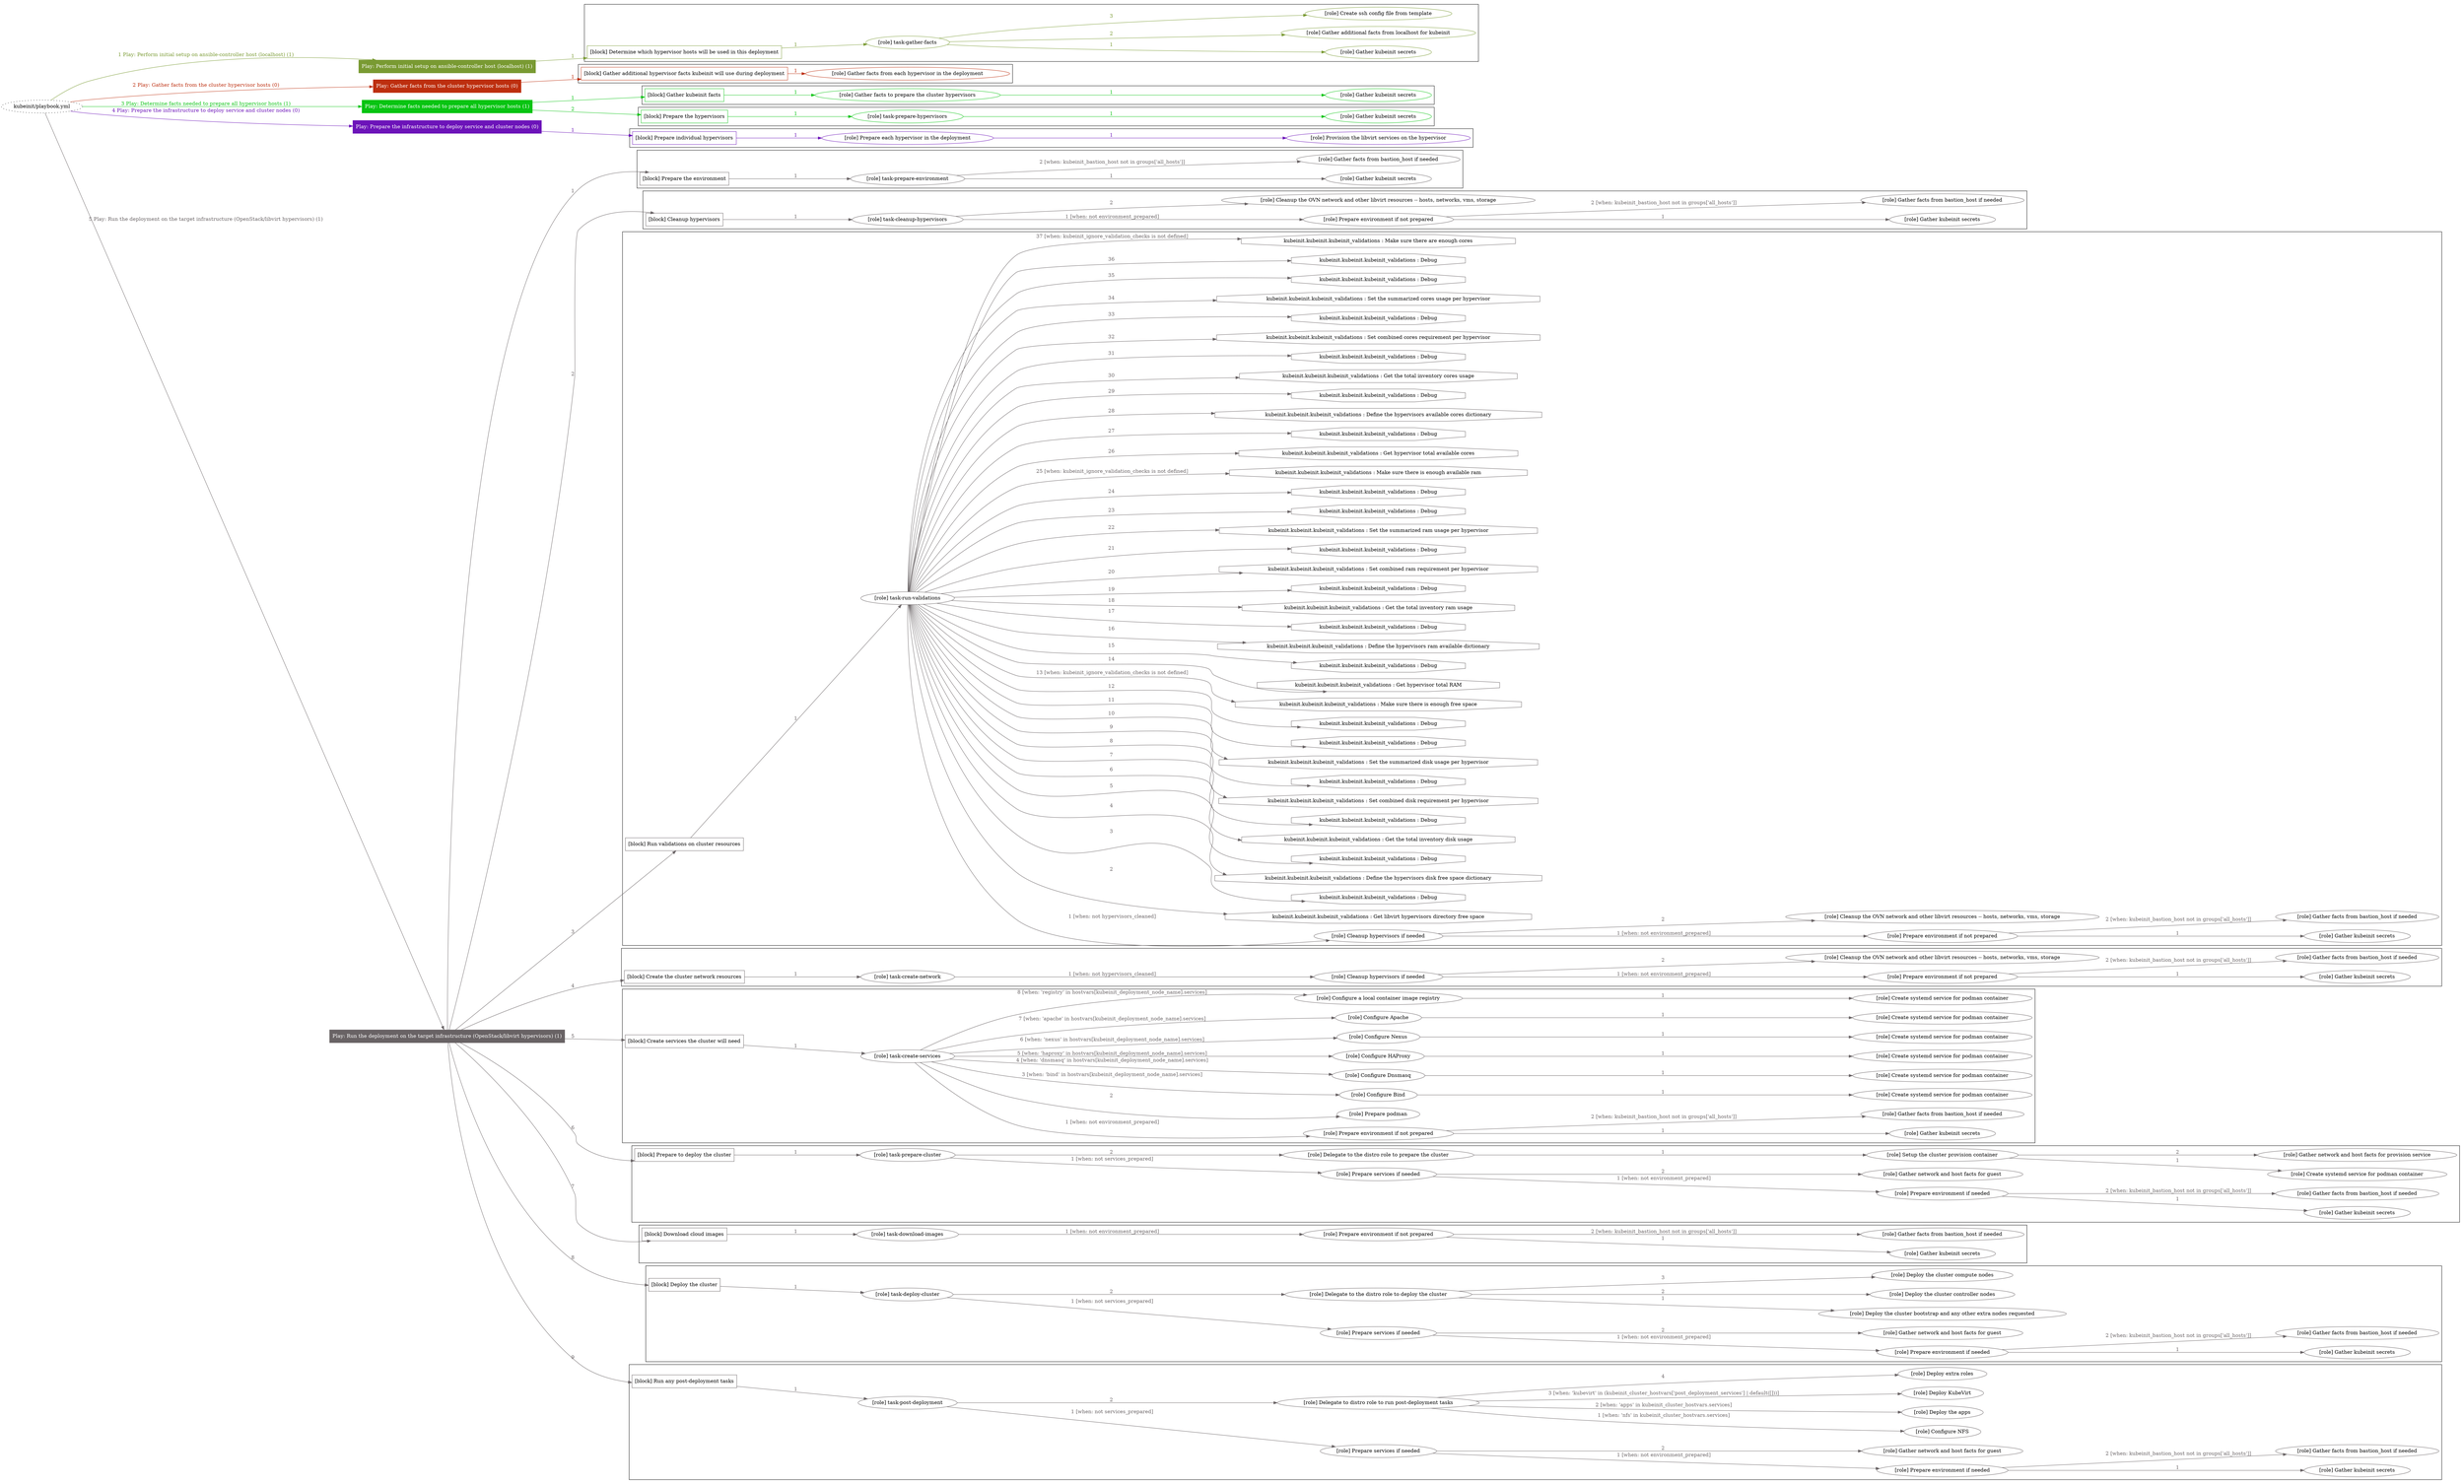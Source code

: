 digraph {
	graph [concentrate=true ordering=in rankdir=LR ratio=fill]
	edge [esep=5 sep=10]
	"kubeinit/playbook.yml" [URL="/home/runner/work/kubeinit/kubeinit/kubeinit/playbook.yml" id=playbook_c2fbabf7 style=dotted]
	"kubeinit/playbook.yml" -> play_0927c373 [label="1 Play: Perform initial setup on ansible-controller host (localhost) (1)" color="#799a32" fontcolor="#799a32" id=edge_play_0927c373 labeltooltip="1 Play: Perform initial setup on ansible-controller host (localhost) (1)" tooltip="1 Play: Perform initial setup on ansible-controller host (localhost) (1)"]
	subgraph "Play: Perform initial setup on ansible-controller host (localhost) (1)" {
		play_0927c373 [label="Play: Perform initial setup on ansible-controller host (localhost) (1)" URL="/home/runner/work/kubeinit/kubeinit/kubeinit/playbook.yml" color="#799a32" fontcolor="#ffffff" id=play_0927c373 shape=box style=filled tooltip=localhost]
		play_0927c373 -> block_b7711323 [label=1 color="#799a32" fontcolor="#799a32" id=edge_block_b7711323 labeltooltip=1 tooltip=1]
		subgraph cluster_block_b7711323 {
			block_b7711323 [label="[block] Determine which hypervisor hosts will be used in this deployment" URL="/home/runner/work/kubeinit/kubeinit/kubeinit/playbook.yml" color="#799a32" id=block_b7711323 labeltooltip="Determine which hypervisor hosts will be used in this deployment" shape=box tooltip="Determine which hypervisor hosts will be used in this deployment"]
			block_b7711323 -> role_990afc44 [label="1 " color="#799a32" fontcolor="#799a32" id=edge_role_990afc44 labeltooltip="1 " tooltip="1 "]
			subgraph "task-gather-facts" {
				role_990afc44 [label="[role] task-gather-facts" URL="/home/runner/work/kubeinit/kubeinit/kubeinit/playbook.yml" color="#799a32" id=role_990afc44 tooltip="task-gather-facts"]
				role_990afc44 -> role_3e0b0342 [label="1 " color="#799a32" fontcolor="#799a32" id=edge_role_3e0b0342 labeltooltip="1 " tooltip="1 "]
				subgraph "Gather kubeinit secrets" {
					role_3e0b0342 [label="[role] Gather kubeinit secrets" URL="/home/runner/.ansible/collections/ansible_collections/kubeinit/kubeinit/roles/kubeinit_prepare/tasks/build_hypervisors_group.yml" color="#799a32" id=role_3e0b0342 tooltip="Gather kubeinit secrets"]
				}
				role_990afc44 -> role_39dec804 [label="2 " color="#799a32" fontcolor="#799a32" id=edge_role_39dec804 labeltooltip="2 " tooltip="2 "]
				subgraph "Gather additional facts from localhost for kubeinit" {
					role_39dec804 [label="[role] Gather additional facts from localhost for kubeinit" URL="/home/runner/.ansible/collections/ansible_collections/kubeinit/kubeinit/roles/kubeinit_prepare/tasks/build_hypervisors_group.yml" color="#799a32" id=role_39dec804 tooltip="Gather additional facts from localhost for kubeinit"]
				}
				role_990afc44 -> role_3996d4c0 [label="3 " color="#799a32" fontcolor="#799a32" id=edge_role_3996d4c0 labeltooltip="3 " tooltip="3 "]
				subgraph "Create ssh config file from template" {
					role_3996d4c0 [label="[role] Create ssh config file from template" URL="/home/runner/.ansible/collections/ansible_collections/kubeinit/kubeinit/roles/kubeinit_prepare/tasks/build_hypervisors_group.yml" color="#799a32" id=role_3996d4c0 tooltip="Create ssh config file from template"]
				}
			}
		}
	}
	"kubeinit/playbook.yml" -> play_18b90d66 [label="2 Play: Gather facts from the cluster hypervisor hosts (0)" color="#bd2f0f" fontcolor="#bd2f0f" id=edge_play_18b90d66 labeltooltip="2 Play: Gather facts from the cluster hypervisor hosts (0)" tooltip="2 Play: Gather facts from the cluster hypervisor hosts (0)"]
	subgraph "Play: Gather facts from the cluster hypervisor hosts (0)" {
		play_18b90d66 [label="Play: Gather facts from the cluster hypervisor hosts (0)" URL="/home/runner/work/kubeinit/kubeinit/kubeinit/playbook.yml" color="#bd2f0f" fontcolor="#ffffff" id=play_18b90d66 shape=box style=filled tooltip="Play: Gather facts from the cluster hypervisor hosts (0)"]
		play_18b90d66 -> block_af3ad246 [label=1 color="#bd2f0f" fontcolor="#bd2f0f" id=edge_block_af3ad246 labeltooltip=1 tooltip=1]
		subgraph cluster_block_af3ad246 {
			block_af3ad246 [label="[block] Gather additional hypervisor facts kubeinit will use during deployment" URL="/home/runner/work/kubeinit/kubeinit/kubeinit/playbook.yml" color="#bd2f0f" id=block_af3ad246 labeltooltip="Gather additional hypervisor facts kubeinit will use during deployment" shape=box tooltip="Gather additional hypervisor facts kubeinit will use during deployment"]
			block_af3ad246 -> role_f5896e70 [label="1 " color="#bd2f0f" fontcolor="#bd2f0f" id=edge_role_f5896e70 labeltooltip="1 " tooltip="1 "]
			subgraph "Gather facts from each hypervisor in the deployment" {
				role_f5896e70 [label="[role] Gather facts from each hypervisor in the deployment" URL="/home/runner/work/kubeinit/kubeinit/kubeinit/playbook.yml" color="#bd2f0f" id=role_f5896e70 tooltip="Gather facts from each hypervisor in the deployment"]
			}
		}
	}
	"kubeinit/playbook.yml" -> play_e618924f [label="3 Play: Determine facts needed to prepare all hypervisor hosts (1)" color="#08c412" fontcolor="#08c412" id=edge_play_e618924f labeltooltip="3 Play: Determine facts needed to prepare all hypervisor hosts (1)" tooltip="3 Play: Determine facts needed to prepare all hypervisor hosts (1)"]
	subgraph "Play: Determine facts needed to prepare all hypervisor hosts (1)" {
		play_e618924f [label="Play: Determine facts needed to prepare all hypervisor hosts (1)" URL="/home/runner/work/kubeinit/kubeinit/kubeinit/playbook.yml" color="#08c412" fontcolor="#ffffff" id=play_e618924f shape=box style=filled tooltip=localhost]
		play_e618924f -> block_1a5862c4 [label=1 color="#08c412" fontcolor="#08c412" id=edge_block_1a5862c4 labeltooltip=1 tooltip=1]
		subgraph cluster_block_1a5862c4 {
			block_1a5862c4 [label="[block] Gather kubeinit facts" URL="/home/runner/work/kubeinit/kubeinit/kubeinit/playbook.yml" color="#08c412" id=block_1a5862c4 labeltooltip="Gather kubeinit facts" shape=box tooltip="Gather kubeinit facts"]
			block_1a5862c4 -> role_1382c52e [label="1 " color="#08c412" fontcolor="#08c412" id=edge_role_1382c52e labeltooltip="1 " tooltip="1 "]
			subgraph "Gather facts to prepare the cluster hypervisors" {
				role_1382c52e [label="[role] Gather facts to prepare the cluster hypervisors" URL="/home/runner/work/kubeinit/kubeinit/kubeinit/playbook.yml" color="#08c412" id=role_1382c52e tooltip="Gather facts to prepare the cluster hypervisors"]
				role_1382c52e -> role_c4456d59 [label="1 " color="#08c412" fontcolor="#08c412" id=edge_role_c4456d59 labeltooltip="1 " tooltip="1 "]
				subgraph "Gather kubeinit secrets" {
					role_c4456d59 [label="[role] Gather kubeinit secrets" URL="/home/runner/.ansible/collections/ansible_collections/kubeinit/kubeinit/roles/kubeinit_prepare/tasks/gather_kubeinit_facts.yml" color="#08c412" id=role_c4456d59 tooltip="Gather kubeinit secrets"]
				}
			}
		}
		play_e618924f -> block_16ee104e [label=2 color="#08c412" fontcolor="#08c412" id=edge_block_16ee104e labeltooltip=2 tooltip=2]
		subgraph cluster_block_16ee104e {
			block_16ee104e [label="[block] Prepare the hypervisors" URL="/home/runner/work/kubeinit/kubeinit/kubeinit/playbook.yml" color="#08c412" id=block_16ee104e labeltooltip="Prepare the hypervisors" shape=box tooltip="Prepare the hypervisors"]
			block_16ee104e -> role_cc7a228c [label="1 " color="#08c412" fontcolor="#08c412" id=edge_role_cc7a228c labeltooltip="1 " tooltip="1 "]
			subgraph "task-prepare-hypervisors" {
				role_cc7a228c [label="[role] task-prepare-hypervisors" URL="/home/runner/work/kubeinit/kubeinit/kubeinit/playbook.yml" color="#08c412" id=role_cc7a228c tooltip="task-prepare-hypervisors"]
				role_cc7a228c -> role_49e487e4 [label="1 " color="#08c412" fontcolor="#08c412" id=edge_role_49e487e4 labeltooltip="1 " tooltip="1 "]
				subgraph "Gather kubeinit secrets" {
					role_49e487e4 [label="[role] Gather kubeinit secrets" URL="/home/runner/.ansible/collections/ansible_collections/kubeinit/kubeinit/roles/kubeinit_prepare/tasks/gather_kubeinit_facts.yml" color="#08c412" id=role_49e487e4 tooltip="Gather kubeinit secrets"]
				}
			}
		}
	}
	"kubeinit/playbook.yml" -> play_f0a0d637 [label="4 Play: Prepare the infrastructure to deploy service and cluster nodes (0)" color="#6c13b9" fontcolor="#6c13b9" id=edge_play_f0a0d637 labeltooltip="4 Play: Prepare the infrastructure to deploy service and cluster nodes (0)" tooltip="4 Play: Prepare the infrastructure to deploy service and cluster nodes (0)"]
	subgraph "Play: Prepare the infrastructure to deploy service and cluster nodes (0)" {
		play_f0a0d637 [label="Play: Prepare the infrastructure to deploy service and cluster nodes (0)" URL="/home/runner/work/kubeinit/kubeinit/kubeinit/playbook.yml" color="#6c13b9" fontcolor="#ffffff" id=play_f0a0d637 shape=box style=filled tooltip="Play: Prepare the infrastructure to deploy service and cluster nodes (0)"]
		play_f0a0d637 -> block_3150f9cd [label=1 color="#6c13b9" fontcolor="#6c13b9" id=edge_block_3150f9cd labeltooltip=1 tooltip=1]
		subgraph cluster_block_3150f9cd {
			block_3150f9cd [label="[block] Prepare individual hypervisors" URL="/home/runner/work/kubeinit/kubeinit/kubeinit/playbook.yml" color="#6c13b9" id=block_3150f9cd labeltooltip="Prepare individual hypervisors" shape=box tooltip="Prepare individual hypervisors"]
			block_3150f9cd -> role_ea2871e2 [label="1 " color="#6c13b9" fontcolor="#6c13b9" id=edge_role_ea2871e2 labeltooltip="1 " tooltip="1 "]
			subgraph "Prepare each hypervisor in the deployment" {
				role_ea2871e2 [label="[role] Prepare each hypervisor in the deployment" URL="/home/runner/work/kubeinit/kubeinit/kubeinit/playbook.yml" color="#6c13b9" id=role_ea2871e2 tooltip="Prepare each hypervisor in the deployment"]
				role_ea2871e2 -> role_0dd52ad5 [label="1 " color="#6c13b9" fontcolor="#6c13b9" id=edge_role_0dd52ad5 labeltooltip="1 " tooltip="1 "]
				subgraph "Provision the libvirt services on the hypervisor" {
					role_0dd52ad5 [label="[role] Provision the libvirt services on the hypervisor" URL="/home/runner/.ansible/collections/ansible_collections/kubeinit/kubeinit/roles/kubeinit_prepare/tasks/prepare_hypervisor.yml" color="#6c13b9" id=role_0dd52ad5 tooltip="Provision the libvirt services on the hypervisor"]
				}
			}
		}
	}
	"kubeinit/playbook.yml" -> play_0e4b08a9 [label="5 Play: Run the deployment on the target infrastructure (OpenStack/libvirt hypervisors) (1)" color="#696365" fontcolor="#696365" id=edge_play_0e4b08a9 labeltooltip="5 Play: Run the deployment on the target infrastructure (OpenStack/libvirt hypervisors) (1)" tooltip="5 Play: Run the deployment on the target infrastructure (OpenStack/libvirt hypervisors) (1)"]
	subgraph "Play: Run the deployment on the target infrastructure (OpenStack/libvirt hypervisors) (1)" {
		play_0e4b08a9 [label="Play: Run the deployment on the target infrastructure (OpenStack/libvirt hypervisors) (1)" URL="/home/runner/work/kubeinit/kubeinit/kubeinit/playbook.yml" color="#696365" fontcolor="#ffffff" id=play_0e4b08a9 shape=box style=filled tooltip=localhost]
		play_0e4b08a9 -> block_7014b994 [label=1 color="#696365" fontcolor="#696365" id=edge_block_7014b994 labeltooltip=1 tooltip=1]
		subgraph cluster_block_7014b994 {
			block_7014b994 [label="[block] Prepare the environment" URL="/home/runner/work/kubeinit/kubeinit/kubeinit/playbook.yml" color="#696365" id=block_7014b994 labeltooltip="Prepare the environment" shape=box tooltip="Prepare the environment"]
			block_7014b994 -> role_6a00ca90 [label="1 " color="#696365" fontcolor="#696365" id=edge_role_6a00ca90 labeltooltip="1 " tooltip="1 "]
			subgraph "task-prepare-environment" {
				role_6a00ca90 [label="[role] task-prepare-environment" URL="/home/runner/work/kubeinit/kubeinit/kubeinit/playbook.yml" color="#696365" id=role_6a00ca90 tooltip="task-prepare-environment"]
				role_6a00ca90 -> role_6a742d75 [label="1 " color="#696365" fontcolor="#696365" id=edge_role_6a742d75 labeltooltip="1 " tooltip="1 "]
				subgraph "Gather kubeinit secrets" {
					role_6a742d75 [label="[role] Gather kubeinit secrets" URL="/home/runner/.ansible/collections/ansible_collections/kubeinit/kubeinit/roles/kubeinit_prepare/tasks/gather_kubeinit_facts.yml" color="#696365" id=role_6a742d75 tooltip="Gather kubeinit secrets"]
				}
				role_6a00ca90 -> role_46347c1e [label="2 [when: kubeinit_bastion_host not in groups['all_hosts']]" color="#696365" fontcolor="#696365" id=edge_role_46347c1e labeltooltip="2 [when: kubeinit_bastion_host not in groups['all_hosts']]" tooltip="2 [when: kubeinit_bastion_host not in groups['all_hosts']]"]
				subgraph "Gather facts from bastion_host if needed" {
					role_46347c1e [label="[role] Gather facts from bastion_host if needed" URL="/home/runner/.ansible/collections/ansible_collections/kubeinit/kubeinit/roles/kubeinit_prepare/tasks/main.yml" color="#696365" id=role_46347c1e tooltip="Gather facts from bastion_host if needed"]
				}
			}
		}
		play_0e4b08a9 -> block_f04c7106 [label=2 color="#696365" fontcolor="#696365" id=edge_block_f04c7106 labeltooltip=2 tooltip=2]
		subgraph cluster_block_f04c7106 {
			block_f04c7106 [label="[block] Cleanup hypervisors" URL="/home/runner/work/kubeinit/kubeinit/kubeinit/playbook.yml" color="#696365" id=block_f04c7106 labeltooltip="Cleanup hypervisors" shape=box tooltip="Cleanup hypervisors"]
			block_f04c7106 -> role_3e7c87fb [label="1 " color="#696365" fontcolor="#696365" id=edge_role_3e7c87fb labeltooltip="1 " tooltip="1 "]
			subgraph "task-cleanup-hypervisors" {
				role_3e7c87fb [label="[role] task-cleanup-hypervisors" URL="/home/runner/work/kubeinit/kubeinit/kubeinit/playbook.yml" color="#696365" id=role_3e7c87fb tooltip="task-cleanup-hypervisors"]
				role_3e7c87fb -> role_b7722903 [label="1 [when: not environment_prepared]" color="#696365" fontcolor="#696365" id=edge_role_b7722903 labeltooltip="1 [when: not environment_prepared]" tooltip="1 [when: not environment_prepared]"]
				subgraph "Prepare environment if not prepared" {
					role_b7722903 [label="[role] Prepare environment if not prepared" URL="/home/runner/.ansible/collections/ansible_collections/kubeinit/kubeinit/roles/kubeinit_libvirt/tasks/cleanup_hypervisors.yml" color="#696365" id=role_b7722903 tooltip="Prepare environment if not prepared"]
					role_b7722903 -> role_151e0e7c [label="1 " color="#696365" fontcolor="#696365" id=edge_role_151e0e7c labeltooltip="1 " tooltip="1 "]
					subgraph "Gather kubeinit secrets" {
						role_151e0e7c [label="[role] Gather kubeinit secrets" URL="/home/runner/.ansible/collections/ansible_collections/kubeinit/kubeinit/roles/kubeinit_prepare/tasks/gather_kubeinit_facts.yml" color="#696365" id=role_151e0e7c tooltip="Gather kubeinit secrets"]
					}
					role_b7722903 -> role_82773e7c [label="2 [when: kubeinit_bastion_host not in groups['all_hosts']]" color="#696365" fontcolor="#696365" id=edge_role_82773e7c labeltooltip="2 [when: kubeinit_bastion_host not in groups['all_hosts']]" tooltip="2 [when: kubeinit_bastion_host not in groups['all_hosts']]"]
					subgraph "Gather facts from bastion_host if needed" {
						role_82773e7c [label="[role] Gather facts from bastion_host if needed" URL="/home/runner/.ansible/collections/ansible_collections/kubeinit/kubeinit/roles/kubeinit_prepare/tasks/main.yml" color="#696365" id=role_82773e7c tooltip="Gather facts from bastion_host if needed"]
					}
				}
				role_3e7c87fb -> role_6933f4b4 [label="2 " color="#696365" fontcolor="#696365" id=edge_role_6933f4b4 labeltooltip="2 " tooltip="2 "]
				subgraph "Cleanup the OVN network and other libvirt resources -- hosts, networks, vms, storage" {
					role_6933f4b4 [label="[role] Cleanup the OVN network and other libvirt resources -- hosts, networks, vms, storage" URL="/home/runner/.ansible/collections/ansible_collections/kubeinit/kubeinit/roles/kubeinit_libvirt/tasks/cleanup_hypervisors.yml" color="#696365" id=role_6933f4b4 tooltip="Cleanup the OVN network and other libvirt resources -- hosts, networks, vms, storage"]
				}
			}
		}
		play_0e4b08a9 -> block_8442a4b9 [label=3 color="#696365" fontcolor="#696365" id=edge_block_8442a4b9 labeltooltip=3 tooltip=3]
		subgraph cluster_block_8442a4b9 {
			block_8442a4b9 [label="[block] Run validations on cluster resources" URL="/home/runner/work/kubeinit/kubeinit/kubeinit/playbook.yml" color="#696365" id=block_8442a4b9 labeltooltip="Run validations on cluster resources" shape=box tooltip="Run validations on cluster resources"]
			block_8442a4b9 -> role_ac0890bd [label="1 " color="#696365" fontcolor="#696365" id=edge_role_ac0890bd labeltooltip="1 " tooltip="1 "]
			subgraph "task-run-validations" {
				role_ac0890bd [label="[role] task-run-validations" URL="/home/runner/work/kubeinit/kubeinit/kubeinit/playbook.yml" color="#696365" id=role_ac0890bd tooltip="task-run-validations"]
				role_ac0890bd -> role_475278ba [label="1 [when: not hypervisors_cleaned]" color="#696365" fontcolor="#696365" id=edge_role_475278ba labeltooltip="1 [when: not hypervisors_cleaned]" tooltip="1 [when: not hypervisors_cleaned]"]
				subgraph "Cleanup hypervisors if needed" {
					role_475278ba [label="[role] Cleanup hypervisors if needed" URL="/home/runner/.ansible/collections/ansible_collections/kubeinit/kubeinit/roles/kubeinit_validations/tasks/main.yml" color="#696365" id=role_475278ba tooltip="Cleanup hypervisors if needed"]
					role_475278ba -> role_cc0116a0 [label="1 [when: not environment_prepared]" color="#696365" fontcolor="#696365" id=edge_role_cc0116a0 labeltooltip="1 [when: not environment_prepared]" tooltip="1 [when: not environment_prepared]"]
					subgraph "Prepare environment if not prepared" {
						role_cc0116a0 [label="[role] Prepare environment if not prepared" URL="/home/runner/.ansible/collections/ansible_collections/kubeinit/kubeinit/roles/kubeinit_libvirt/tasks/cleanup_hypervisors.yml" color="#696365" id=role_cc0116a0 tooltip="Prepare environment if not prepared"]
						role_cc0116a0 -> role_7fa6d94d [label="1 " color="#696365" fontcolor="#696365" id=edge_role_7fa6d94d labeltooltip="1 " tooltip="1 "]
						subgraph "Gather kubeinit secrets" {
							role_7fa6d94d [label="[role] Gather kubeinit secrets" URL="/home/runner/.ansible/collections/ansible_collections/kubeinit/kubeinit/roles/kubeinit_prepare/tasks/gather_kubeinit_facts.yml" color="#696365" id=role_7fa6d94d tooltip="Gather kubeinit secrets"]
						}
						role_cc0116a0 -> role_b7b0099b [label="2 [when: kubeinit_bastion_host not in groups['all_hosts']]" color="#696365" fontcolor="#696365" id=edge_role_b7b0099b labeltooltip="2 [when: kubeinit_bastion_host not in groups['all_hosts']]" tooltip="2 [when: kubeinit_bastion_host not in groups['all_hosts']]"]
						subgraph "Gather facts from bastion_host if needed" {
							role_b7b0099b [label="[role] Gather facts from bastion_host if needed" URL="/home/runner/.ansible/collections/ansible_collections/kubeinit/kubeinit/roles/kubeinit_prepare/tasks/main.yml" color="#696365" id=role_b7b0099b tooltip="Gather facts from bastion_host if needed"]
						}
					}
					role_475278ba -> role_52c096ad [label="2 " color="#696365" fontcolor="#696365" id=edge_role_52c096ad labeltooltip="2 " tooltip="2 "]
					subgraph "Cleanup the OVN network and other libvirt resources -- hosts, networks, vms, storage" {
						role_52c096ad [label="[role] Cleanup the OVN network and other libvirt resources -- hosts, networks, vms, storage" URL="/home/runner/.ansible/collections/ansible_collections/kubeinit/kubeinit/roles/kubeinit_libvirt/tasks/cleanup_hypervisors.yml" color="#696365" id=role_52c096ad tooltip="Cleanup the OVN network and other libvirt resources -- hosts, networks, vms, storage"]
					}
				}
				task_4aadc792 [label="kubeinit.kubeinit.kubeinit_validations : Get libvirt hypervisors directory free space" URL="/home/runner/.ansible/collections/ansible_collections/kubeinit/kubeinit/roles/kubeinit_validations/tasks/10_libvirt_free_space.yml" color="#696365" id=task_4aadc792 shape=octagon tooltip="kubeinit.kubeinit.kubeinit_validations : Get libvirt hypervisors directory free space"]
				role_ac0890bd -> task_4aadc792 [label="2 " color="#696365" fontcolor="#696365" id=edge_task_4aadc792 labeltooltip="2 " tooltip="2 "]
				task_6d829e10 [label="kubeinit.kubeinit.kubeinit_validations : Debug" URL="/home/runner/.ansible/collections/ansible_collections/kubeinit/kubeinit/roles/kubeinit_validations/tasks/10_libvirt_free_space.yml" color="#696365" id=task_6d829e10 shape=octagon tooltip="kubeinit.kubeinit.kubeinit_validations : Debug"]
				role_ac0890bd -> task_6d829e10 [label="3 " color="#696365" fontcolor="#696365" id=edge_task_6d829e10 labeltooltip="3 " tooltip="3 "]
				task_212bab6d [label="kubeinit.kubeinit.kubeinit_validations : Define the hypervisors disk free space dictionary" URL="/home/runner/.ansible/collections/ansible_collections/kubeinit/kubeinit/roles/kubeinit_validations/tasks/10_libvirt_free_space.yml" color="#696365" id=task_212bab6d shape=octagon tooltip="kubeinit.kubeinit.kubeinit_validations : Define the hypervisors disk free space dictionary"]
				role_ac0890bd -> task_212bab6d [label="4 " color="#696365" fontcolor="#696365" id=edge_task_212bab6d labeltooltip="4 " tooltip="4 "]
				task_42ca42cc [label="kubeinit.kubeinit.kubeinit_validations : Debug" URL="/home/runner/.ansible/collections/ansible_collections/kubeinit/kubeinit/roles/kubeinit_validations/tasks/10_libvirt_free_space.yml" color="#696365" id=task_42ca42cc shape=octagon tooltip="kubeinit.kubeinit.kubeinit_validations : Debug"]
				role_ac0890bd -> task_42ca42cc [label="5 " color="#696365" fontcolor="#696365" id=edge_task_42ca42cc labeltooltip="5 " tooltip="5 "]
				task_eff211e4 [label="kubeinit.kubeinit.kubeinit_validations : Get the total inventory disk usage" URL="/home/runner/.ansible/collections/ansible_collections/kubeinit/kubeinit/roles/kubeinit_validations/tasks/10_libvirt_free_space.yml" color="#696365" id=task_eff211e4 shape=octagon tooltip="kubeinit.kubeinit.kubeinit_validations : Get the total inventory disk usage"]
				role_ac0890bd -> task_eff211e4 [label="6 " color="#696365" fontcolor="#696365" id=edge_task_eff211e4 labeltooltip="6 " tooltip="6 "]
				task_c570ae7f [label="kubeinit.kubeinit.kubeinit_validations : Debug" URL="/home/runner/.ansible/collections/ansible_collections/kubeinit/kubeinit/roles/kubeinit_validations/tasks/10_libvirt_free_space.yml" color="#696365" id=task_c570ae7f shape=octagon tooltip="kubeinit.kubeinit.kubeinit_validations : Debug"]
				role_ac0890bd -> task_c570ae7f [label="7 " color="#696365" fontcolor="#696365" id=edge_task_c570ae7f labeltooltip="7 " tooltip="7 "]
				task_d9171ead [label="kubeinit.kubeinit.kubeinit_validations : Set combined disk requirement per hypervisor" URL="/home/runner/.ansible/collections/ansible_collections/kubeinit/kubeinit/roles/kubeinit_validations/tasks/10_libvirt_free_space.yml" color="#696365" id=task_d9171ead shape=octagon tooltip="kubeinit.kubeinit.kubeinit_validations : Set combined disk requirement per hypervisor"]
				role_ac0890bd -> task_d9171ead [label="8 " color="#696365" fontcolor="#696365" id=edge_task_d9171ead labeltooltip="8 " tooltip="8 "]
				task_59363903 [label="kubeinit.kubeinit.kubeinit_validations : Debug" URL="/home/runner/.ansible/collections/ansible_collections/kubeinit/kubeinit/roles/kubeinit_validations/tasks/10_libvirt_free_space.yml" color="#696365" id=task_59363903 shape=octagon tooltip="kubeinit.kubeinit.kubeinit_validations : Debug"]
				role_ac0890bd -> task_59363903 [label="9 " color="#696365" fontcolor="#696365" id=edge_task_59363903 labeltooltip="9 " tooltip="9 "]
				task_35a1ae8f [label="kubeinit.kubeinit.kubeinit_validations : Set the summarized disk usage per hypervisor" URL="/home/runner/.ansible/collections/ansible_collections/kubeinit/kubeinit/roles/kubeinit_validations/tasks/10_libvirt_free_space.yml" color="#696365" id=task_35a1ae8f shape=octagon tooltip="kubeinit.kubeinit.kubeinit_validations : Set the summarized disk usage per hypervisor"]
				role_ac0890bd -> task_35a1ae8f [label="10 " color="#696365" fontcolor="#696365" id=edge_task_35a1ae8f labeltooltip="10 " tooltip="10 "]
				task_a814b020 [label="kubeinit.kubeinit.kubeinit_validations : Debug" URL="/home/runner/.ansible/collections/ansible_collections/kubeinit/kubeinit/roles/kubeinit_validations/tasks/10_libvirt_free_space.yml" color="#696365" id=task_a814b020 shape=octagon tooltip="kubeinit.kubeinit.kubeinit_validations : Debug"]
				role_ac0890bd -> task_a814b020 [label="11 " color="#696365" fontcolor="#696365" id=edge_task_a814b020 labeltooltip="11 " tooltip="11 "]
				task_ff8ff335 [label="kubeinit.kubeinit.kubeinit_validations : Debug" URL="/home/runner/.ansible/collections/ansible_collections/kubeinit/kubeinit/roles/kubeinit_validations/tasks/10_libvirt_free_space.yml" color="#696365" id=task_ff8ff335 shape=octagon tooltip="kubeinit.kubeinit.kubeinit_validations : Debug"]
				role_ac0890bd -> task_ff8ff335 [label="12 " color="#696365" fontcolor="#696365" id=edge_task_ff8ff335 labeltooltip="12 " tooltip="12 "]
				task_c8bb13c6 [label="kubeinit.kubeinit.kubeinit_validations : Make sure there is enough free space" URL="/home/runner/.ansible/collections/ansible_collections/kubeinit/kubeinit/roles/kubeinit_validations/tasks/10_libvirt_free_space.yml" color="#696365" id=task_c8bb13c6 shape=octagon tooltip="kubeinit.kubeinit.kubeinit_validations : Make sure there is enough free space"]
				role_ac0890bd -> task_c8bb13c6 [label="13 [when: kubeinit_ignore_validation_checks is not defined]" color="#696365" fontcolor="#696365" id=edge_task_c8bb13c6 labeltooltip="13 [when: kubeinit_ignore_validation_checks is not defined]" tooltip="13 [when: kubeinit_ignore_validation_checks is not defined]"]
				task_65b04545 [label="kubeinit.kubeinit.kubeinit_validations : Get hypervisor total RAM" URL="/home/runner/.ansible/collections/ansible_collections/kubeinit/kubeinit/roles/kubeinit_validations/tasks/20_libvirt_available_ram.yml" color="#696365" id=task_65b04545 shape=octagon tooltip="kubeinit.kubeinit.kubeinit_validations : Get hypervisor total RAM"]
				role_ac0890bd -> task_65b04545 [label="14 " color="#696365" fontcolor="#696365" id=edge_task_65b04545 labeltooltip="14 " tooltip="14 "]
				task_008c9845 [label="kubeinit.kubeinit.kubeinit_validations : Debug" URL="/home/runner/.ansible/collections/ansible_collections/kubeinit/kubeinit/roles/kubeinit_validations/tasks/20_libvirt_available_ram.yml" color="#696365" id=task_008c9845 shape=octagon tooltip="kubeinit.kubeinit.kubeinit_validations : Debug"]
				role_ac0890bd -> task_008c9845 [label="15 " color="#696365" fontcolor="#696365" id=edge_task_008c9845 labeltooltip="15 " tooltip="15 "]
				task_687f1943 [label="kubeinit.kubeinit.kubeinit_validations : Define the hypervisors ram available dictionary" URL="/home/runner/.ansible/collections/ansible_collections/kubeinit/kubeinit/roles/kubeinit_validations/tasks/20_libvirt_available_ram.yml" color="#696365" id=task_687f1943 shape=octagon tooltip="kubeinit.kubeinit.kubeinit_validations : Define the hypervisors ram available dictionary"]
				role_ac0890bd -> task_687f1943 [label="16 " color="#696365" fontcolor="#696365" id=edge_task_687f1943 labeltooltip="16 " tooltip="16 "]
				task_56ae5486 [label="kubeinit.kubeinit.kubeinit_validations : Debug" URL="/home/runner/.ansible/collections/ansible_collections/kubeinit/kubeinit/roles/kubeinit_validations/tasks/20_libvirt_available_ram.yml" color="#696365" id=task_56ae5486 shape=octagon tooltip="kubeinit.kubeinit.kubeinit_validations : Debug"]
				role_ac0890bd -> task_56ae5486 [label="17 " color="#696365" fontcolor="#696365" id=edge_task_56ae5486 labeltooltip="17 " tooltip="17 "]
				task_2a04aa4e [label="kubeinit.kubeinit.kubeinit_validations : Get the total inventory ram usage" URL="/home/runner/.ansible/collections/ansible_collections/kubeinit/kubeinit/roles/kubeinit_validations/tasks/20_libvirt_available_ram.yml" color="#696365" id=task_2a04aa4e shape=octagon tooltip="kubeinit.kubeinit.kubeinit_validations : Get the total inventory ram usage"]
				role_ac0890bd -> task_2a04aa4e [label="18 " color="#696365" fontcolor="#696365" id=edge_task_2a04aa4e labeltooltip="18 " tooltip="18 "]
				task_1be33909 [label="kubeinit.kubeinit.kubeinit_validations : Debug" URL="/home/runner/.ansible/collections/ansible_collections/kubeinit/kubeinit/roles/kubeinit_validations/tasks/20_libvirt_available_ram.yml" color="#696365" id=task_1be33909 shape=octagon tooltip="kubeinit.kubeinit.kubeinit_validations : Debug"]
				role_ac0890bd -> task_1be33909 [label="19 " color="#696365" fontcolor="#696365" id=edge_task_1be33909 labeltooltip="19 " tooltip="19 "]
				task_2f8ce992 [label="kubeinit.kubeinit.kubeinit_validations : Set combined ram requirement per hypervisor" URL="/home/runner/.ansible/collections/ansible_collections/kubeinit/kubeinit/roles/kubeinit_validations/tasks/20_libvirt_available_ram.yml" color="#696365" id=task_2f8ce992 shape=octagon tooltip="kubeinit.kubeinit.kubeinit_validations : Set combined ram requirement per hypervisor"]
				role_ac0890bd -> task_2f8ce992 [label="20 " color="#696365" fontcolor="#696365" id=edge_task_2f8ce992 labeltooltip="20 " tooltip="20 "]
				task_1210f622 [label="kubeinit.kubeinit.kubeinit_validations : Debug" URL="/home/runner/.ansible/collections/ansible_collections/kubeinit/kubeinit/roles/kubeinit_validations/tasks/20_libvirt_available_ram.yml" color="#696365" id=task_1210f622 shape=octagon tooltip="kubeinit.kubeinit.kubeinit_validations : Debug"]
				role_ac0890bd -> task_1210f622 [label="21 " color="#696365" fontcolor="#696365" id=edge_task_1210f622 labeltooltip="21 " tooltip="21 "]
				task_0564c3d1 [label="kubeinit.kubeinit.kubeinit_validations : Set the summarized ram usage per hypervisor" URL="/home/runner/.ansible/collections/ansible_collections/kubeinit/kubeinit/roles/kubeinit_validations/tasks/20_libvirt_available_ram.yml" color="#696365" id=task_0564c3d1 shape=octagon tooltip="kubeinit.kubeinit.kubeinit_validations : Set the summarized ram usage per hypervisor"]
				role_ac0890bd -> task_0564c3d1 [label="22 " color="#696365" fontcolor="#696365" id=edge_task_0564c3d1 labeltooltip="22 " tooltip="22 "]
				task_d26e2f3e [label="kubeinit.kubeinit.kubeinit_validations : Debug" URL="/home/runner/.ansible/collections/ansible_collections/kubeinit/kubeinit/roles/kubeinit_validations/tasks/20_libvirt_available_ram.yml" color="#696365" id=task_d26e2f3e shape=octagon tooltip="kubeinit.kubeinit.kubeinit_validations : Debug"]
				role_ac0890bd -> task_d26e2f3e [label="23 " color="#696365" fontcolor="#696365" id=edge_task_d26e2f3e labeltooltip="23 " tooltip="23 "]
				task_d4a7ee4a [label="kubeinit.kubeinit.kubeinit_validations : Debug" URL="/home/runner/.ansible/collections/ansible_collections/kubeinit/kubeinit/roles/kubeinit_validations/tasks/20_libvirt_available_ram.yml" color="#696365" id=task_d4a7ee4a shape=octagon tooltip="kubeinit.kubeinit.kubeinit_validations : Debug"]
				role_ac0890bd -> task_d4a7ee4a [label="24 " color="#696365" fontcolor="#696365" id=edge_task_d4a7ee4a labeltooltip="24 " tooltip="24 "]
				task_a8577801 [label="kubeinit.kubeinit.kubeinit_validations : Make sure there is enough available ram" URL="/home/runner/.ansible/collections/ansible_collections/kubeinit/kubeinit/roles/kubeinit_validations/tasks/20_libvirt_available_ram.yml" color="#696365" id=task_a8577801 shape=octagon tooltip="kubeinit.kubeinit.kubeinit_validations : Make sure there is enough available ram"]
				role_ac0890bd -> task_a8577801 [label="25 [when: kubeinit_ignore_validation_checks is not defined]" color="#696365" fontcolor="#696365" id=edge_task_a8577801 labeltooltip="25 [when: kubeinit_ignore_validation_checks is not defined]" tooltip="25 [when: kubeinit_ignore_validation_checks is not defined]"]
				task_17b3d41f [label="kubeinit.kubeinit.kubeinit_validations : Get hypervisor total available cores" URL="/home/runner/.ansible/collections/ansible_collections/kubeinit/kubeinit/roles/kubeinit_validations/tasks/30_libvirt_check_cpu_cores.yml" color="#696365" id=task_17b3d41f shape=octagon tooltip="kubeinit.kubeinit.kubeinit_validations : Get hypervisor total available cores"]
				role_ac0890bd -> task_17b3d41f [label="26 " color="#696365" fontcolor="#696365" id=edge_task_17b3d41f labeltooltip="26 " tooltip="26 "]
				task_0e0cddd0 [label="kubeinit.kubeinit.kubeinit_validations : Debug" URL="/home/runner/.ansible/collections/ansible_collections/kubeinit/kubeinit/roles/kubeinit_validations/tasks/30_libvirt_check_cpu_cores.yml" color="#696365" id=task_0e0cddd0 shape=octagon tooltip="kubeinit.kubeinit.kubeinit_validations : Debug"]
				role_ac0890bd -> task_0e0cddd0 [label="27 " color="#696365" fontcolor="#696365" id=edge_task_0e0cddd0 labeltooltip="27 " tooltip="27 "]
				task_0f94b20e [label="kubeinit.kubeinit.kubeinit_validations : Define the hypervisors available cores dictionary" URL="/home/runner/.ansible/collections/ansible_collections/kubeinit/kubeinit/roles/kubeinit_validations/tasks/30_libvirt_check_cpu_cores.yml" color="#696365" id=task_0f94b20e shape=octagon tooltip="kubeinit.kubeinit.kubeinit_validations : Define the hypervisors available cores dictionary"]
				role_ac0890bd -> task_0f94b20e [label="28 " color="#696365" fontcolor="#696365" id=edge_task_0f94b20e labeltooltip="28 " tooltip="28 "]
				task_f055ff8b [label="kubeinit.kubeinit.kubeinit_validations : Debug" URL="/home/runner/.ansible/collections/ansible_collections/kubeinit/kubeinit/roles/kubeinit_validations/tasks/30_libvirt_check_cpu_cores.yml" color="#696365" id=task_f055ff8b shape=octagon tooltip="kubeinit.kubeinit.kubeinit_validations : Debug"]
				role_ac0890bd -> task_f055ff8b [label="29 " color="#696365" fontcolor="#696365" id=edge_task_f055ff8b labeltooltip="29 " tooltip="29 "]
				task_e2c9b058 [label="kubeinit.kubeinit.kubeinit_validations : Get the total inventory cores usage" URL="/home/runner/.ansible/collections/ansible_collections/kubeinit/kubeinit/roles/kubeinit_validations/tasks/30_libvirt_check_cpu_cores.yml" color="#696365" id=task_e2c9b058 shape=octagon tooltip="kubeinit.kubeinit.kubeinit_validations : Get the total inventory cores usage"]
				role_ac0890bd -> task_e2c9b058 [label="30 " color="#696365" fontcolor="#696365" id=edge_task_e2c9b058 labeltooltip="30 " tooltip="30 "]
				task_809c5729 [label="kubeinit.kubeinit.kubeinit_validations : Debug" URL="/home/runner/.ansible/collections/ansible_collections/kubeinit/kubeinit/roles/kubeinit_validations/tasks/30_libvirt_check_cpu_cores.yml" color="#696365" id=task_809c5729 shape=octagon tooltip="kubeinit.kubeinit.kubeinit_validations : Debug"]
				role_ac0890bd -> task_809c5729 [label="31 " color="#696365" fontcolor="#696365" id=edge_task_809c5729 labeltooltip="31 " tooltip="31 "]
				task_59af728e [label="kubeinit.kubeinit.kubeinit_validations : Set combined cores requirement per hypervisor" URL="/home/runner/.ansible/collections/ansible_collections/kubeinit/kubeinit/roles/kubeinit_validations/tasks/30_libvirt_check_cpu_cores.yml" color="#696365" id=task_59af728e shape=octagon tooltip="kubeinit.kubeinit.kubeinit_validations : Set combined cores requirement per hypervisor"]
				role_ac0890bd -> task_59af728e [label="32 " color="#696365" fontcolor="#696365" id=edge_task_59af728e labeltooltip="32 " tooltip="32 "]
				task_cacbf176 [label="kubeinit.kubeinit.kubeinit_validations : Debug" URL="/home/runner/.ansible/collections/ansible_collections/kubeinit/kubeinit/roles/kubeinit_validations/tasks/30_libvirt_check_cpu_cores.yml" color="#696365" id=task_cacbf176 shape=octagon tooltip="kubeinit.kubeinit.kubeinit_validations : Debug"]
				role_ac0890bd -> task_cacbf176 [label="33 " color="#696365" fontcolor="#696365" id=edge_task_cacbf176 labeltooltip="33 " tooltip="33 "]
				task_6f5b8810 [label="kubeinit.kubeinit.kubeinit_validations : Set the summarized cores usage per hypervisor" URL="/home/runner/.ansible/collections/ansible_collections/kubeinit/kubeinit/roles/kubeinit_validations/tasks/30_libvirt_check_cpu_cores.yml" color="#696365" id=task_6f5b8810 shape=octagon tooltip="kubeinit.kubeinit.kubeinit_validations : Set the summarized cores usage per hypervisor"]
				role_ac0890bd -> task_6f5b8810 [label="34 " color="#696365" fontcolor="#696365" id=edge_task_6f5b8810 labeltooltip="34 " tooltip="34 "]
				task_14f22777 [label="kubeinit.kubeinit.kubeinit_validations : Debug" URL="/home/runner/.ansible/collections/ansible_collections/kubeinit/kubeinit/roles/kubeinit_validations/tasks/30_libvirt_check_cpu_cores.yml" color="#696365" id=task_14f22777 shape=octagon tooltip="kubeinit.kubeinit.kubeinit_validations : Debug"]
				role_ac0890bd -> task_14f22777 [label="35 " color="#696365" fontcolor="#696365" id=edge_task_14f22777 labeltooltip="35 " tooltip="35 "]
				task_6da88ac6 [label="kubeinit.kubeinit.kubeinit_validations : Debug" URL="/home/runner/.ansible/collections/ansible_collections/kubeinit/kubeinit/roles/kubeinit_validations/tasks/30_libvirt_check_cpu_cores.yml" color="#696365" id=task_6da88ac6 shape=octagon tooltip="kubeinit.kubeinit.kubeinit_validations : Debug"]
				role_ac0890bd -> task_6da88ac6 [label="36 " color="#696365" fontcolor="#696365" id=edge_task_6da88ac6 labeltooltip="36 " tooltip="36 "]
				task_ca829fee [label="kubeinit.kubeinit.kubeinit_validations : Make sure there are enough cores" URL="/home/runner/.ansible/collections/ansible_collections/kubeinit/kubeinit/roles/kubeinit_validations/tasks/30_libvirt_check_cpu_cores.yml" color="#696365" id=task_ca829fee shape=octagon tooltip="kubeinit.kubeinit.kubeinit_validations : Make sure there are enough cores"]
				role_ac0890bd -> task_ca829fee [label="37 [when: kubeinit_ignore_validation_checks is not defined]" color="#696365" fontcolor="#696365" id=edge_task_ca829fee labeltooltip="37 [when: kubeinit_ignore_validation_checks is not defined]" tooltip="37 [when: kubeinit_ignore_validation_checks is not defined]"]
			}
		}
		play_0e4b08a9 -> block_ac036678 [label=4 color="#696365" fontcolor="#696365" id=edge_block_ac036678 labeltooltip=4 tooltip=4]
		subgraph cluster_block_ac036678 {
			block_ac036678 [label="[block] Create the cluster network resources" URL="/home/runner/work/kubeinit/kubeinit/kubeinit/playbook.yml" color="#696365" id=block_ac036678 labeltooltip="Create the cluster network resources" shape=box tooltip="Create the cluster network resources"]
			block_ac036678 -> role_b099c879 [label="1 " color="#696365" fontcolor="#696365" id=edge_role_b099c879 labeltooltip="1 " tooltip="1 "]
			subgraph "task-create-network" {
				role_b099c879 [label="[role] task-create-network" URL="/home/runner/work/kubeinit/kubeinit/kubeinit/playbook.yml" color="#696365" id=role_b099c879 tooltip="task-create-network"]
				role_b099c879 -> role_9ab4fe88 [label="1 [when: not hypervisors_cleaned]" color="#696365" fontcolor="#696365" id=edge_role_9ab4fe88 labeltooltip="1 [when: not hypervisors_cleaned]" tooltip="1 [when: not hypervisors_cleaned]"]
				subgraph "Cleanup hypervisors if needed" {
					role_9ab4fe88 [label="[role] Cleanup hypervisors if needed" URL="/home/runner/.ansible/collections/ansible_collections/kubeinit/kubeinit/roles/kubeinit_libvirt/tasks/create_network.yml" color="#696365" id=role_9ab4fe88 tooltip="Cleanup hypervisors if needed"]
					role_9ab4fe88 -> role_ebf7f499 [label="1 [when: not environment_prepared]" color="#696365" fontcolor="#696365" id=edge_role_ebf7f499 labeltooltip="1 [when: not environment_prepared]" tooltip="1 [when: not environment_prepared]"]
					subgraph "Prepare environment if not prepared" {
						role_ebf7f499 [label="[role] Prepare environment if not prepared" URL="/home/runner/.ansible/collections/ansible_collections/kubeinit/kubeinit/roles/kubeinit_libvirt/tasks/cleanup_hypervisors.yml" color="#696365" id=role_ebf7f499 tooltip="Prepare environment if not prepared"]
						role_ebf7f499 -> role_823a91ee [label="1 " color="#696365" fontcolor="#696365" id=edge_role_823a91ee labeltooltip="1 " tooltip="1 "]
						subgraph "Gather kubeinit secrets" {
							role_823a91ee [label="[role] Gather kubeinit secrets" URL="/home/runner/.ansible/collections/ansible_collections/kubeinit/kubeinit/roles/kubeinit_prepare/tasks/gather_kubeinit_facts.yml" color="#696365" id=role_823a91ee tooltip="Gather kubeinit secrets"]
						}
						role_ebf7f499 -> role_0056483a [label="2 [when: kubeinit_bastion_host not in groups['all_hosts']]" color="#696365" fontcolor="#696365" id=edge_role_0056483a labeltooltip="2 [when: kubeinit_bastion_host not in groups['all_hosts']]" tooltip="2 [when: kubeinit_bastion_host not in groups['all_hosts']]"]
						subgraph "Gather facts from bastion_host if needed" {
							role_0056483a [label="[role] Gather facts from bastion_host if needed" URL="/home/runner/.ansible/collections/ansible_collections/kubeinit/kubeinit/roles/kubeinit_prepare/tasks/main.yml" color="#696365" id=role_0056483a tooltip="Gather facts from bastion_host if needed"]
						}
					}
					role_9ab4fe88 -> role_997abad0 [label="2 " color="#696365" fontcolor="#696365" id=edge_role_997abad0 labeltooltip="2 " tooltip="2 "]
					subgraph "Cleanup the OVN network and other libvirt resources -- hosts, networks, vms, storage" {
						role_997abad0 [label="[role] Cleanup the OVN network and other libvirt resources -- hosts, networks, vms, storage" URL="/home/runner/.ansible/collections/ansible_collections/kubeinit/kubeinit/roles/kubeinit_libvirt/tasks/cleanup_hypervisors.yml" color="#696365" id=role_997abad0 tooltip="Cleanup the OVN network and other libvirt resources -- hosts, networks, vms, storage"]
					}
				}
			}
		}
		play_0e4b08a9 -> block_9a138ea4 [label=5 color="#696365" fontcolor="#696365" id=edge_block_9a138ea4 labeltooltip=5 tooltip=5]
		subgraph cluster_block_9a138ea4 {
			block_9a138ea4 [label="[block] Create services the cluster will need" URL="/home/runner/work/kubeinit/kubeinit/kubeinit/playbook.yml" color="#696365" id=block_9a138ea4 labeltooltip="Create services the cluster will need" shape=box tooltip="Create services the cluster will need"]
			block_9a138ea4 -> role_6038fba1 [label="1 " color="#696365" fontcolor="#696365" id=edge_role_6038fba1 labeltooltip="1 " tooltip="1 "]
			subgraph "task-create-services" {
				role_6038fba1 [label="[role] task-create-services" URL="/home/runner/work/kubeinit/kubeinit/kubeinit/playbook.yml" color="#696365" id=role_6038fba1 tooltip="task-create-services"]
				role_6038fba1 -> role_5bb17f23 [label="1 [when: not environment_prepared]" color="#696365" fontcolor="#696365" id=edge_role_5bb17f23 labeltooltip="1 [when: not environment_prepared]" tooltip="1 [when: not environment_prepared]"]
				subgraph "Prepare environment if not prepared" {
					role_5bb17f23 [label="[role] Prepare environment if not prepared" URL="/home/runner/.ansible/collections/ansible_collections/kubeinit/kubeinit/roles/kubeinit_services/tasks/main.yml" color="#696365" id=role_5bb17f23 tooltip="Prepare environment if not prepared"]
					role_5bb17f23 -> role_b6127f2d [label="1 " color="#696365" fontcolor="#696365" id=edge_role_b6127f2d labeltooltip="1 " tooltip="1 "]
					subgraph "Gather kubeinit secrets" {
						role_b6127f2d [label="[role] Gather kubeinit secrets" URL="/home/runner/.ansible/collections/ansible_collections/kubeinit/kubeinit/roles/kubeinit_prepare/tasks/gather_kubeinit_facts.yml" color="#696365" id=role_b6127f2d tooltip="Gather kubeinit secrets"]
					}
					role_5bb17f23 -> role_4032c4d5 [label="2 [when: kubeinit_bastion_host not in groups['all_hosts']]" color="#696365" fontcolor="#696365" id=edge_role_4032c4d5 labeltooltip="2 [when: kubeinit_bastion_host not in groups['all_hosts']]" tooltip="2 [when: kubeinit_bastion_host not in groups['all_hosts']]"]
					subgraph "Gather facts from bastion_host if needed" {
						role_4032c4d5 [label="[role] Gather facts from bastion_host if needed" URL="/home/runner/.ansible/collections/ansible_collections/kubeinit/kubeinit/roles/kubeinit_prepare/tasks/main.yml" color="#696365" id=role_4032c4d5 tooltip="Gather facts from bastion_host if needed"]
					}
				}
				role_6038fba1 -> role_d1973fed [label="2 " color="#696365" fontcolor="#696365" id=edge_role_d1973fed labeltooltip="2 " tooltip="2 "]
				subgraph "Prepare podman" {
					role_d1973fed [label="[role] Prepare podman" URL="/home/runner/.ansible/collections/ansible_collections/kubeinit/kubeinit/roles/kubeinit_services/tasks/00_create_service_pod.yml" color="#696365" id=role_d1973fed tooltip="Prepare podman"]
				}
				role_6038fba1 -> role_35ebaafb [label="3 [when: 'bind' in hostvars[kubeinit_deployment_node_name].services]" color="#696365" fontcolor="#696365" id=edge_role_35ebaafb labeltooltip="3 [when: 'bind' in hostvars[kubeinit_deployment_node_name].services]" tooltip="3 [when: 'bind' in hostvars[kubeinit_deployment_node_name].services]"]
				subgraph "Configure Bind" {
					role_35ebaafb [label="[role] Configure Bind" URL="/home/runner/.ansible/collections/ansible_collections/kubeinit/kubeinit/roles/kubeinit_services/tasks/start_services_containers.yml" color="#696365" id=role_35ebaafb tooltip="Configure Bind"]
					role_35ebaafb -> role_439d9015 [label="1 " color="#696365" fontcolor="#696365" id=edge_role_439d9015 labeltooltip="1 " tooltip="1 "]
					subgraph "Create systemd service for podman container" {
						role_439d9015 [label="[role] Create systemd service for podman container" URL="/home/runner/.ansible/collections/ansible_collections/kubeinit/kubeinit/roles/kubeinit_bind/tasks/main.yml" color="#696365" id=role_439d9015 tooltip="Create systemd service for podman container"]
					}
				}
				role_6038fba1 -> role_b6c0bf78 [label="4 [when: 'dnsmasq' in hostvars[kubeinit_deployment_node_name].services]" color="#696365" fontcolor="#696365" id=edge_role_b6c0bf78 labeltooltip="4 [when: 'dnsmasq' in hostvars[kubeinit_deployment_node_name].services]" tooltip="4 [when: 'dnsmasq' in hostvars[kubeinit_deployment_node_name].services]"]
				subgraph "Configure Dnsmasq" {
					role_b6c0bf78 [label="[role] Configure Dnsmasq" URL="/home/runner/.ansible/collections/ansible_collections/kubeinit/kubeinit/roles/kubeinit_services/tasks/start_services_containers.yml" color="#696365" id=role_b6c0bf78 tooltip="Configure Dnsmasq"]
					role_b6c0bf78 -> role_313fbef7 [label="1 " color="#696365" fontcolor="#696365" id=edge_role_313fbef7 labeltooltip="1 " tooltip="1 "]
					subgraph "Create systemd service for podman container" {
						role_313fbef7 [label="[role] Create systemd service for podman container" URL="/home/runner/.ansible/collections/ansible_collections/kubeinit/kubeinit/roles/kubeinit_dnsmasq/tasks/main.yml" color="#696365" id=role_313fbef7 tooltip="Create systemd service for podman container"]
					}
				}
				role_6038fba1 -> role_cee33ea9 [label="5 [when: 'haproxy' in hostvars[kubeinit_deployment_node_name].services]" color="#696365" fontcolor="#696365" id=edge_role_cee33ea9 labeltooltip="5 [when: 'haproxy' in hostvars[kubeinit_deployment_node_name].services]" tooltip="5 [when: 'haproxy' in hostvars[kubeinit_deployment_node_name].services]"]
				subgraph "Configure HAProxy" {
					role_cee33ea9 [label="[role] Configure HAProxy" URL="/home/runner/.ansible/collections/ansible_collections/kubeinit/kubeinit/roles/kubeinit_services/tasks/start_services_containers.yml" color="#696365" id=role_cee33ea9 tooltip="Configure HAProxy"]
					role_cee33ea9 -> role_6d557326 [label="1 " color="#696365" fontcolor="#696365" id=edge_role_6d557326 labeltooltip="1 " tooltip="1 "]
					subgraph "Create systemd service for podman container" {
						role_6d557326 [label="[role] Create systemd service for podman container" URL="/home/runner/.ansible/collections/ansible_collections/kubeinit/kubeinit/roles/kubeinit_haproxy/tasks/main.yml" color="#696365" id=role_6d557326 tooltip="Create systemd service for podman container"]
					}
				}
				role_6038fba1 -> role_b4fcca7c [label="6 [when: 'nexus' in hostvars[kubeinit_deployment_node_name].services]" color="#696365" fontcolor="#696365" id=edge_role_b4fcca7c labeltooltip="6 [when: 'nexus' in hostvars[kubeinit_deployment_node_name].services]" tooltip="6 [when: 'nexus' in hostvars[kubeinit_deployment_node_name].services]"]
				subgraph "Configure Nexus" {
					role_b4fcca7c [label="[role] Configure Nexus" URL="/home/runner/.ansible/collections/ansible_collections/kubeinit/kubeinit/roles/kubeinit_services/tasks/start_services_containers.yml" color="#696365" id=role_b4fcca7c tooltip="Configure Nexus"]
					role_b4fcca7c -> role_6e2fc03d [label="1 " color="#696365" fontcolor="#696365" id=edge_role_6e2fc03d labeltooltip="1 " tooltip="1 "]
					subgraph "Create systemd service for podman container" {
						role_6e2fc03d [label="[role] Create systemd service for podman container" URL="/home/runner/.ansible/collections/ansible_collections/kubeinit/kubeinit/roles/kubeinit_nexus/tasks/main.yml" color="#696365" id=role_6e2fc03d tooltip="Create systemd service for podman container"]
					}
				}
				role_6038fba1 -> role_b7898e07 [label="7 [when: 'apache' in hostvars[kubeinit_deployment_node_name].services]" color="#696365" fontcolor="#696365" id=edge_role_b7898e07 labeltooltip="7 [when: 'apache' in hostvars[kubeinit_deployment_node_name].services]" tooltip="7 [when: 'apache' in hostvars[kubeinit_deployment_node_name].services]"]
				subgraph "Configure Apache" {
					role_b7898e07 [label="[role] Configure Apache" URL="/home/runner/.ansible/collections/ansible_collections/kubeinit/kubeinit/roles/kubeinit_services/tasks/start_services_containers.yml" color="#696365" id=role_b7898e07 tooltip="Configure Apache"]
					role_b7898e07 -> role_7025046d [label="1 " color="#696365" fontcolor="#696365" id=edge_role_7025046d labeltooltip="1 " tooltip="1 "]
					subgraph "Create systemd service for podman container" {
						role_7025046d [label="[role] Create systemd service for podman container" URL="/home/runner/.ansible/collections/ansible_collections/kubeinit/kubeinit/roles/kubeinit_apache/tasks/main.yml" color="#696365" id=role_7025046d tooltip="Create systemd service for podman container"]
					}
				}
				role_6038fba1 -> role_89fa4db0 [label="8 [when: 'registry' in hostvars[kubeinit_deployment_node_name].services]" color="#696365" fontcolor="#696365" id=edge_role_89fa4db0 labeltooltip="8 [when: 'registry' in hostvars[kubeinit_deployment_node_name].services]" tooltip="8 [when: 'registry' in hostvars[kubeinit_deployment_node_name].services]"]
				subgraph "Configure a local container image registry" {
					role_89fa4db0 [label="[role] Configure a local container image registry" URL="/home/runner/.ansible/collections/ansible_collections/kubeinit/kubeinit/roles/kubeinit_services/tasks/start_services_containers.yml" color="#696365" id=role_89fa4db0 tooltip="Configure a local container image registry"]
					role_89fa4db0 -> role_163fc05f [label="1 " color="#696365" fontcolor="#696365" id=edge_role_163fc05f labeltooltip="1 " tooltip="1 "]
					subgraph "Create systemd service for podman container" {
						role_163fc05f [label="[role] Create systemd service for podman container" URL="/home/runner/.ansible/collections/ansible_collections/kubeinit/kubeinit/roles/kubeinit_registry/tasks/main.yml" color="#696365" id=role_163fc05f tooltip="Create systemd service for podman container"]
					}
				}
			}
		}
		play_0e4b08a9 -> block_df7d0af5 [label=6 color="#696365" fontcolor="#696365" id=edge_block_df7d0af5 labeltooltip=6 tooltip=6]
		subgraph cluster_block_df7d0af5 {
			block_df7d0af5 [label="[block] Prepare to deploy the cluster" URL="/home/runner/work/kubeinit/kubeinit/kubeinit/playbook.yml" color="#696365" id=block_df7d0af5 labeltooltip="Prepare to deploy the cluster" shape=box tooltip="Prepare to deploy the cluster"]
			block_df7d0af5 -> role_85c7f306 [label="1 " color="#696365" fontcolor="#696365" id=edge_role_85c7f306 labeltooltip="1 " tooltip="1 "]
			subgraph "task-prepare-cluster" {
				role_85c7f306 [label="[role] task-prepare-cluster" URL="/home/runner/work/kubeinit/kubeinit/kubeinit/playbook.yml" color="#696365" id=role_85c7f306 tooltip="task-prepare-cluster"]
				role_85c7f306 -> role_dbee7a46 [label="1 [when: not services_prepared]" color="#696365" fontcolor="#696365" id=edge_role_dbee7a46 labeltooltip="1 [when: not services_prepared]" tooltip="1 [when: not services_prepared]"]
				subgraph "Prepare services if needed" {
					role_dbee7a46 [label="[role] Prepare services if needed" URL="/home/runner/.ansible/collections/ansible_collections/kubeinit/kubeinit/roles/kubeinit_prepare/tasks/prepare_cluster.yml" color="#696365" id=role_dbee7a46 tooltip="Prepare services if needed"]
					role_dbee7a46 -> role_59ae451c [label="1 [when: not environment_prepared]" color="#696365" fontcolor="#696365" id=edge_role_59ae451c labeltooltip="1 [when: not environment_prepared]" tooltip="1 [when: not environment_prepared]"]
					subgraph "Prepare environment if needed" {
						role_59ae451c [label="[role] Prepare environment if needed" URL="/home/runner/.ansible/collections/ansible_collections/kubeinit/kubeinit/roles/kubeinit_services/tasks/prepare_services.yml" color="#696365" id=role_59ae451c tooltip="Prepare environment if needed"]
						role_59ae451c -> role_de1cdbf4 [label="1 " color="#696365" fontcolor="#696365" id=edge_role_de1cdbf4 labeltooltip="1 " tooltip="1 "]
						subgraph "Gather kubeinit secrets" {
							role_de1cdbf4 [label="[role] Gather kubeinit secrets" URL="/home/runner/.ansible/collections/ansible_collections/kubeinit/kubeinit/roles/kubeinit_prepare/tasks/gather_kubeinit_facts.yml" color="#696365" id=role_de1cdbf4 tooltip="Gather kubeinit secrets"]
						}
						role_59ae451c -> role_2817b127 [label="2 [when: kubeinit_bastion_host not in groups['all_hosts']]" color="#696365" fontcolor="#696365" id=edge_role_2817b127 labeltooltip="2 [when: kubeinit_bastion_host not in groups['all_hosts']]" tooltip="2 [when: kubeinit_bastion_host not in groups['all_hosts']]"]
						subgraph "Gather facts from bastion_host if needed" {
							role_2817b127 [label="[role] Gather facts from bastion_host if needed" URL="/home/runner/.ansible/collections/ansible_collections/kubeinit/kubeinit/roles/kubeinit_prepare/tasks/main.yml" color="#696365" id=role_2817b127 tooltip="Gather facts from bastion_host if needed"]
						}
					}
					role_dbee7a46 -> role_872d715d [label="2 " color="#696365" fontcolor="#696365" id=edge_role_872d715d labeltooltip="2 " tooltip="2 "]
					subgraph "Gather network and host facts for guest" {
						role_872d715d [label="[role] Gather network and host facts for guest" URL="/home/runner/.ansible/collections/ansible_collections/kubeinit/kubeinit/roles/kubeinit_services/tasks/prepare_services.yml" color="#696365" id=role_872d715d tooltip="Gather network and host facts for guest"]
					}
				}
				role_85c7f306 -> role_dfcf39a3 [label="2 " color="#696365" fontcolor="#696365" id=edge_role_dfcf39a3 labeltooltip="2 " tooltip="2 "]
				subgraph "Delegate to the distro role to prepare the cluster" {
					role_dfcf39a3 [label="[role] Delegate to the distro role to prepare the cluster" URL="/home/runner/.ansible/collections/ansible_collections/kubeinit/kubeinit/roles/kubeinit_prepare/tasks/prepare_cluster.yml" color="#696365" id=role_dfcf39a3 tooltip="Delegate to the distro role to prepare the cluster"]
					role_dfcf39a3 -> role_73bd1a8c [label="1 " color="#696365" fontcolor="#696365" id=edge_role_73bd1a8c labeltooltip="1 " tooltip="1 "]
					subgraph "Setup the cluster provision container" {
						role_73bd1a8c [label="[role] Setup the cluster provision container" URL="/home/runner/.ansible/collections/ansible_collections/kubeinit/kubeinit/roles/kubeinit_openshift/tasks/prepare_cluster.yml" color="#696365" id=role_73bd1a8c tooltip="Setup the cluster provision container"]
						role_73bd1a8c -> role_f5f2af41 [label="1 " color="#696365" fontcolor="#696365" id=edge_role_f5f2af41 labeltooltip="1 " tooltip="1 "]
						subgraph "Create systemd service for podman container" {
							role_f5f2af41 [label="[role] Create systemd service for podman container" URL="/home/runner/.ansible/collections/ansible_collections/kubeinit/kubeinit/roles/kubeinit_services/tasks/create_provision_container.yml" color="#696365" id=role_f5f2af41 tooltip="Create systemd service for podman container"]
						}
						role_73bd1a8c -> role_69cff4fe [label="2 " color="#696365" fontcolor="#696365" id=edge_role_69cff4fe labeltooltip="2 " tooltip="2 "]
						subgraph "Gather network and host facts for provision service" {
							role_69cff4fe [label="[role] Gather network and host facts for provision service" URL="/home/runner/.ansible/collections/ansible_collections/kubeinit/kubeinit/roles/kubeinit_services/tasks/create_provision_container.yml" color="#696365" id=role_69cff4fe tooltip="Gather network and host facts for provision service"]
						}
					}
				}
			}
		}
		play_0e4b08a9 -> block_47a4fcaf [label=7 color="#696365" fontcolor="#696365" id=edge_block_47a4fcaf labeltooltip=7 tooltip=7]
		subgraph cluster_block_47a4fcaf {
			block_47a4fcaf [label="[block] Download cloud images" URL="/home/runner/work/kubeinit/kubeinit/kubeinit/playbook.yml" color="#696365" id=block_47a4fcaf labeltooltip="Download cloud images" shape=box tooltip="Download cloud images"]
			block_47a4fcaf -> role_a8658d2f [label="1 " color="#696365" fontcolor="#696365" id=edge_role_a8658d2f labeltooltip="1 " tooltip="1 "]
			subgraph "task-download-images" {
				role_a8658d2f [label="[role] task-download-images" URL="/home/runner/work/kubeinit/kubeinit/kubeinit/playbook.yml" color="#696365" id=role_a8658d2f tooltip="task-download-images"]
				role_a8658d2f -> role_10d6d9bf [label="1 [when: not environment_prepared]" color="#696365" fontcolor="#696365" id=edge_role_10d6d9bf labeltooltip="1 [when: not environment_prepared]" tooltip="1 [when: not environment_prepared]"]
				subgraph "Prepare environment if not prepared" {
					role_10d6d9bf [label="[role] Prepare environment if not prepared" URL="/home/runner/.ansible/collections/ansible_collections/kubeinit/kubeinit/roles/kubeinit_libvirt/tasks/download_cloud_images.yml" color="#696365" id=role_10d6d9bf tooltip="Prepare environment if not prepared"]
					role_10d6d9bf -> role_e9bd9571 [label="1 " color="#696365" fontcolor="#696365" id=edge_role_e9bd9571 labeltooltip="1 " tooltip="1 "]
					subgraph "Gather kubeinit secrets" {
						role_e9bd9571 [label="[role] Gather kubeinit secrets" URL="/home/runner/.ansible/collections/ansible_collections/kubeinit/kubeinit/roles/kubeinit_prepare/tasks/gather_kubeinit_facts.yml" color="#696365" id=role_e9bd9571 tooltip="Gather kubeinit secrets"]
					}
					role_10d6d9bf -> role_cfeab19c [label="2 [when: kubeinit_bastion_host not in groups['all_hosts']]" color="#696365" fontcolor="#696365" id=edge_role_cfeab19c labeltooltip="2 [when: kubeinit_bastion_host not in groups['all_hosts']]" tooltip="2 [when: kubeinit_bastion_host not in groups['all_hosts']]"]
					subgraph "Gather facts from bastion_host if needed" {
						role_cfeab19c [label="[role] Gather facts from bastion_host if needed" URL="/home/runner/.ansible/collections/ansible_collections/kubeinit/kubeinit/roles/kubeinit_prepare/tasks/main.yml" color="#696365" id=role_cfeab19c tooltip="Gather facts from bastion_host if needed"]
					}
				}
			}
		}
		play_0e4b08a9 -> block_d7be1ea3 [label=8 color="#696365" fontcolor="#696365" id=edge_block_d7be1ea3 labeltooltip=8 tooltip=8]
		subgraph cluster_block_d7be1ea3 {
			block_d7be1ea3 [label="[block] Deploy the cluster" URL="/home/runner/work/kubeinit/kubeinit/kubeinit/playbook.yml" color="#696365" id=block_d7be1ea3 labeltooltip="Deploy the cluster" shape=box tooltip="Deploy the cluster"]
			block_d7be1ea3 -> role_ef7a6c09 [label="1 " color="#696365" fontcolor="#696365" id=edge_role_ef7a6c09 labeltooltip="1 " tooltip="1 "]
			subgraph "task-deploy-cluster" {
				role_ef7a6c09 [label="[role] task-deploy-cluster" URL="/home/runner/work/kubeinit/kubeinit/kubeinit/playbook.yml" color="#696365" id=role_ef7a6c09 tooltip="task-deploy-cluster"]
				role_ef7a6c09 -> role_557a6d3d [label="1 [when: not services_prepared]" color="#696365" fontcolor="#696365" id=edge_role_557a6d3d labeltooltip="1 [when: not services_prepared]" tooltip="1 [when: not services_prepared]"]
				subgraph "Prepare services if needed" {
					role_557a6d3d [label="[role] Prepare services if needed" URL="/home/runner/.ansible/collections/ansible_collections/kubeinit/kubeinit/roles/kubeinit_prepare/tasks/deploy_cluster.yml" color="#696365" id=role_557a6d3d tooltip="Prepare services if needed"]
					role_557a6d3d -> role_5e103855 [label="1 [when: not environment_prepared]" color="#696365" fontcolor="#696365" id=edge_role_5e103855 labeltooltip="1 [when: not environment_prepared]" tooltip="1 [when: not environment_prepared]"]
					subgraph "Prepare environment if needed" {
						role_5e103855 [label="[role] Prepare environment if needed" URL="/home/runner/.ansible/collections/ansible_collections/kubeinit/kubeinit/roles/kubeinit_services/tasks/prepare_services.yml" color="#696365" id=role_5e103855 tooltip="Prepare environment if needed"]
						role_5e103855 -> role_807e42d1 [label="1 " color="#696365" fontcolor="#696365" id=edge_role_807e42d1 labeltooltip="1 " tooltip="1 "]
						subgraph "Gather kubeinit secrets" {
							role_807e42d1 [label="[role] Gather kubeinit secrets" URL="/home/runner/.ansible/collections/ansible_collections/kubeinit/kubeinit/roles/kubeinit_prepare/tasks/gather_kubeinit_facts.yml" color="#696365" id=role_807e42d1 tooltip="Gather kubeinit secrets"]
						}
						role_5e103855 -> role_7b343e59 [label="2 [when: kubeinit_bastion_host not in groups['all_hosts']]" color="#696365" fontcolor="#696365" id=edge_role_7b343e59 labeltooltip="2 [when: kubeinit_bastion_host not in groups['all_hosts']]" tooltip="2 [when: kubeinit_bastion_host not in groups['all_hosts']]"]
						subgraph "Gather facts from bastion_host if needed" {
							role_7b343e59 [label="[role] Gather facts from bastion_host if needed" URL="/home/runner/.ansible/collections/ansible_collections/kubeinit/kubeinit/roles/kubeinit_prepare/tasks/main.yml" color="#696365" id=role_7b343e59 tooltip="Gather facts from bastion_host if needed"]
						}
					}
					role_557a6d3d -> role_fade87b8 [label="2 " color="#696365" fontcolor="#696365" id=edge_role_fade87b8 labeltooltip="2 " tooltip="2 "]
					subgraph "Gather network and host facts for guest" {
						role_fade87b8 [label="[role] Gather network and host facts for guest" URL="/home/runner/.ansible/collections/ansible_collections/kubeinit/kubeinit/roles/kubeinit_services/tasks/prepare_services.yml" color="#696365" id=role_fade87b8 tooltip="Gather network and host facts for guest"]
					}
				}
				role_ef7a6c09 -> role_f83a335e [label="2 " color="#696365" fontcolor="#696365" id=edge_role_f83a335e labeltooltip="2 " tooltip="2 "]
				subgraph "Delegate to the distro role to deploy the cluster" {
					role_f83a335e [label="[role] Delegate to the distro role to deploy the cluster" URL="/home/runner/.ansible/collections/ansible_collections/kubeinit/kubeinit/roles/kubeinit_prepare/tasks/deploy_cluster.yml" color="#696365" id=role_f83a335e tooltip="Delegate to the distro role to deploy the cluster"]
					role_f83a335e -> role_2e071ef6 [label="1 " color="#696365" fontcolor="#696365" id=edge_role_2e071ef6 labeltooltip="1 " tooltip="1 "]
					subgraph "Deploy the cluster bootstrap and any other extra nodes requested" {
						role_2e071ef6 [label="[role] Deploy the cluster bootstrap and any other extra nodes requested" URL="/home/runner/.ansible/collections/ansible_collections/kubeinit/kubeinit/roles/kubeinit_openshift/tasks/main.yml" color="#696365" id=role_2e071ef6 tooltip="Deploy the cluster bootstrap and any other extra nodes requested"]
					}
					role_f83a335e -> role_71b335f6 [label="2 " color="#696365" fontcolor="#696365" id=edge_role_71b335f6 labeltooltip="2 " tooltip="2 "]
					subgraph "Deploy the cluster controller nodes" {
						role_71b335f6 [label="[role] Deploy the cluster controller nodes" URL="/home/runner/.ansible/collections/ansible_collections/kubeinit/kubeinit/roles/kubeinit_openshift/tasks/main.yml" color="#696365" id=role_71b335f6 tooltip="Deploy the cluster controller nodes"]
					}
					role_f83a335e -> role_f432b813 [label="3 " color="#696365" fontcolor="#696365" id=edge_role_f432b813 labeltooltip="3 " tooltip="3 "]
					subgraph "Deploy the cluster compute nodes" {
						role_f432b813 [label="[role] Deploy the cluster compute nodes" URL="/home/runner/.ansible/collections/ansible_collections/kubeinit/kubeinit/roles/kubeinit_openshift/tasks/main.yml" color="#696365" id=role_f432b813 tooltip="Deploy the cluster compute nodes"]
					}
				}
			}
		}
		play_0e4b08a9 -> block_25f998b1 [label=9 color="#696365" fontcolor="#696365" id=edge_block_25f998b1 labeltooltip=9 tooltip=9]
		subgraph cluster_block_25f998b1 {
			block_25f998b1 [label="[block] Run any post-deployment tasks" URL="/home/runner/work/kubeinit/kubeinit/kubeinit/playbook.yml" color="#696365" id=block_25f998b1 labeltooltip="Run any post-deployment tasks" shape=box tooltip="Run any post-deployment tasks"]
			block_25f998b1 -> role_f2e1546c [label="1 " color="#696365" fontcolor="#696365" id=edge_role_f2e1546c labeltooltip="1 " tooltip="1 "]
			subgraph "task-post-deployment" {
				role_f2e1546c [label="[role] task-post-deployment" URL="/home/runner/work/kubeinit/kubeinit/kubeinit/playbook.yml" color="#696365" id=role_f2e1546c tooltip="task-post-deployment"]
				role_f2e1546c -> role_c6662659 [label="1 [when: not services_prepared]" color="#696365" fontcolor="#696365" id=edge_role_c6662659 labeltooltip="1 [when: not services_prepared]" tooltip="1 [when: not services_prepared]"]
				subgraph "Prepare services if needed" {
					role_c6662659 [label="[role] Prepare services if needed" URL="/home/runner/.ansible/collections/ansible_collections/kubeinit/kubeinit/roles/kubeinit_prepare/tasks/post_deployment.yml" color="#696365" id=role_c6662659 tooltip="Prepare services if needed"]
					role_c6662659 -> role_c29f454b [label="1 [when: not environment_prepared]" color="#696365" fontcolor="#696365" id=edge_role_c29f454b labeltooltip="1 [when: not environment_prepared]" tooltip="1 [when: not environment_prepared]"]
					subgraph "Prepare environment if needed" {
						role_c29f454b [label="[role] Prepare environment if needed" URL="/home/runner/.ansible/collections/ansible_collections/kubeinit/kubeinit/roles/kubeinit_services/tasks/prepare_services.yml" color="#696365" id=role_c29f454b tooltip="Prepare environment if needed"]
						role_c29f454b -> role_6b4d79e8 [label="1 " color="#696365" fontcolor="#696365" id=edge_role_6b4d79e8 labeltooltip="1 " tooltip="1 "]
						subgraph "Gather kubeinit secrets" {
							role_6b4d79e8 [label="[role] Gather kubeinit secrets" URL="/home/runner/.ansible/collections/ansible_collections/kubeinit/kubeinit/roles/kubeinit_prepare/tasks/gather_kubeinit_facts.yml" color="#696365" id=role_6b4d79e8 tooltip="Gather kubeinit secrets"]
						}
						role_c29f454b -> role_f0815c26 [label="2 [when: kubeinit_bastion_host not in groups['all_hosts']]" color="#696365" fontcolor="#696365" id=edge_role_f0815c26 labeltooltip="2 [when: kubeinit_bastion_host not in groups['all_hosts']]" tooltip="2 [when: kubeinit_bastion_host not in groups['all_hosts']]"]
						subgraph "Gather facts from bastion_host if needed" {
							role_f0815c26 [label="[role] Gather facts from bastion_host if needed" URL="/home/runner/.ansible/collections/ansible_collections/kubeinit/kubeinit/roles/kubeinit_prepare/tasks/main.yml" color="#696365" id=role_f0815c26 tooltip="Gather facts from bastion_host if needed"]
						}
					}
					role_c6662659 -> role_c8c14677 [label="2 " color="#696365" fontcolor="#696365" id=edge_role_c8c14677 labeltooltip="2 " tooltip="2 "]
					subgraph "Gather network and host facts for guest" {
						role_c8c14677 [label="[role] Gather network and host facts for guest" URL="/home/runner/.ansible/collections/ansible_collections/kubeinit/kubeinit/roles/kubeinit_services/tasks/prepare_services.yml" color="#696365" id=role_c8c14677 tooltip="Gather network and host facts for guest"]
					}
				}
				role_f2e1546c -> role_7a4c3e16 [label="2 " color="#696365" fontcolor="#696365" id=edge_role_7a4c3e16 labeltooltip="2 " tooltip="2 "]
				subgraph "Delegate to distro role to run post-deployment tasks" {
					role_7a4c3e16 [label="[role] Delegate to distro role to run post-deployment tasks" URL="/home/runner/.ansible/collections/ansible_collections/kubeinit/kubeinit/roles/kubeinit_prepare/tasks/post_deployment.yml" color="#696365" id=role_7a4c3e16 tooltip="Delegate to distro role to run post-deployment tasks"]
					role_7a4c3e16 -> role_6623c1fd [label="1 [when: 'nfs' in kubeinit_cluster_hostvars.services]" color="#696365" fontcolor="#696365" id=edge_role_6623c1fd labeltooltip="1 [when: 'nfs' in kubeinit_cluster_hostvars.services]" tooltip="1 [when: 'nfs' in kubeinit_cluster_hostvars.services]"]
					subgraph "Configure NFS" {
						role_6623c1fd [label="[role] Configure NFS" URL="/home/runner/.ansible/collections/ansible_collections/kubeinit/kubeinit/roles/kubeinit_openshift/tasks/post_deployment_tasks.yml" color="#696365" id=role_6623c1fd tooltip="Configure NFS"]
					}
					role_7a4c3e16 -> role_f4f52997 [label="2 [when: 'apps' in kubeinit_cluster_hostvars.services]" color="#696365" fontcolor="#696365" id=edge_role_f4f52997 labeltooltip="2 [when: 'apps' in kubeinit_cluster_hostvars.services]" tooltip="2 [when: 'apps' in kubeinit_cluster_hostvars.services]"]
					subgraph "Deploy the apps" {
						role_f4f52997 [label="[role] Deploy the apps" URL="/home/runner/.ansible/collections/ansible_collections/kubeinit/kubeinit/roles/kubeinit_openshift/tasks/post_deployment_tasks.yml" color="#696365" id=role_f4f52997 tooltip="Deploy the apps"]
					}
					role_7a4c3e16 -> role_94a4be42 [label="3 [when: 'kubevirt' in (kubeinit_cluster_hostvars['post_deployment_services'] | default([]))]" color="#696365" fontcolor="#696365" id=edge_role_94a4be42 labeltooltip="3 [when: 'kubevirt' in (kubeinit_cluster_hostvars['post_deployment_services'] | default([]))]" tooltip="3 [when: 'kubevirt' in (kubeinit_cluster_hostvars['post_deployment_services'] | default([]))]"]
					subgraph "Deploy KubeVirt" {
						role_94a4be42 [label="[role] Deploy KubeVirt" URL="/home/runner/.ansible/collections/ansible_collections/kubeinit/kubeinit/roles/kubeinit_openshift/tasks/post_deployment_tasks.yml" color="#696365" id=role_94a4be42 tooltip="Deploy KubeVirt"]
					}
					role_7a4c3e16 -> role_d40ec5c3 [label="4 " color="#696365" fontcolor="#696365" id=edge_role_d40ec5c3 labeltooltip="4 " tooltip="4 "]
					subgraph "Deploy extra roles" {
						role_d40ec5c3 [label="[role] Deploy extra roles" URL="/home/runner/.ansible/collections/ansible_collections/kubeinit/kubeinit/roles/kubeinit_openshift/tasks/post_deployment_tasks.yml" color="#696365" id=role_d40ec5c3 tooltip="Deploy extra roles"]
					}
				}
			}
		}
	}
}
